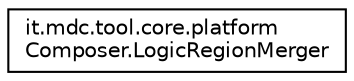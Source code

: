 digraph "Graphical Class Hierarchy"
{
 // LATEX_PDF_SIZE
  edge [fontname="Helvetica",fontsize="10",labelfontname="Helvetica",labelfontsize="10"];
  node [fontname="Helvetica",fontsize="10",shape=record];
  rankdir="LR";
  Node0 [label="it.mdc.tool.core.platform\lComposer.LogicRegionMerger",height=0.2,width=0.4,color="black", fillcolor="white", style="filled",URL="$dd/da8/classit_1_1mdc_1_1tool_1_1core_1_1platform_composer_1_1_logic_region_merger.html",tooltip=" "];
}
